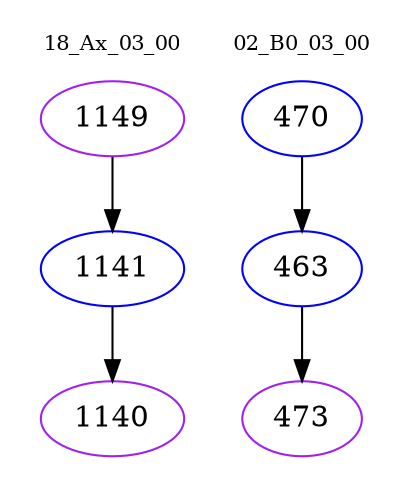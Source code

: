 digraph{
subgraph cluster_0 {
color = white
label = "18_Ax_03_00";
fontsize=10;
T0_1149 [label="1149", color="purple"]
T0_1149 -> T0_1141 [color="black"]
T0_1141 [label="1141", color="blue"]
T0_1141 -> T0_1140 [color="black"]
T0_1140 [label="1140", color="purple"]
}
subgraph cluster_1 {
color = white
label = "02_B0_03_00";
fontsize=10;
T1_470 [label="470", color="blue"]
T1_470 -> T1_463 [color="black"]
T1_463 [label="463", color="blue"]
T1_463 -> T1_473 [color="black"]
T1_473 [label="473", color="purple"]
}
}

